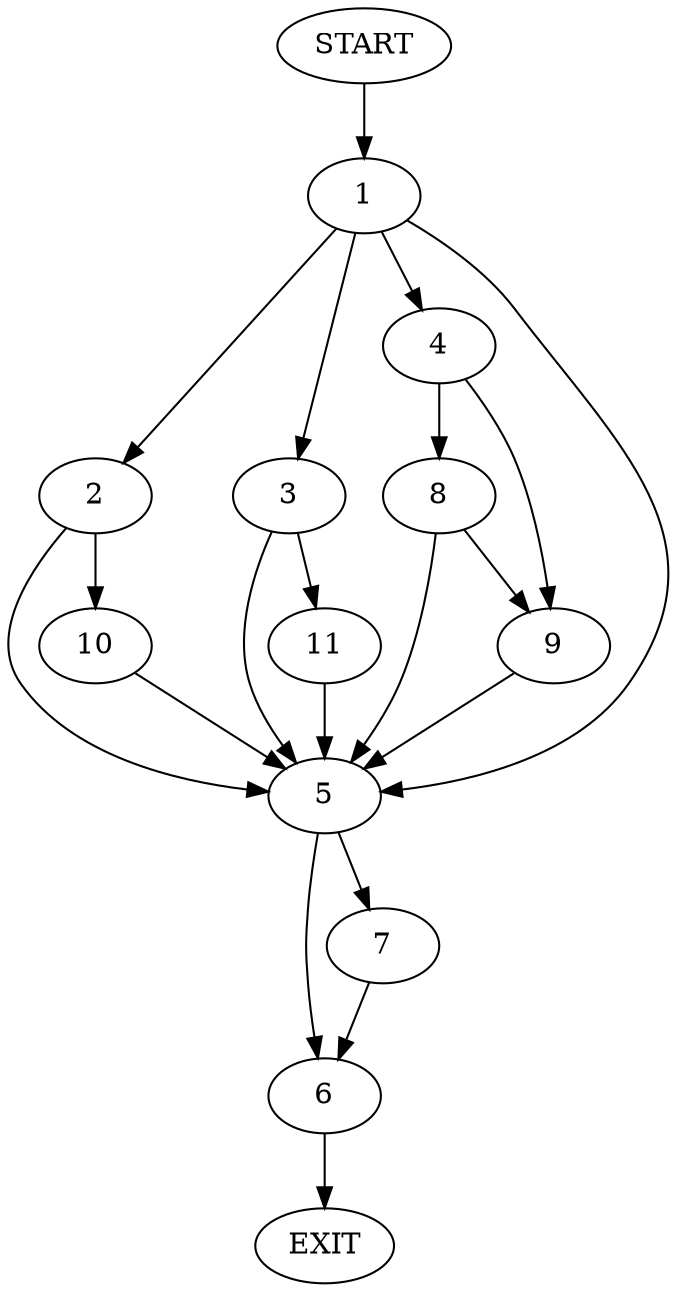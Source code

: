 digraph {
0 [label="START"]
12 [label="EXIT"]
0 -> 1
1 -> 2
1 -> 3
1 -> 4
1 -> 5
5 -> 6
5 -> 7
4 -> 8
4 -> 9
2 -> 10
2 -> 5
3 -> 11
3 -> 5
8 -> 5
8 -> 9
9 -> 5
10 -> 5
11 -> 5
7 -> 6
6 -> 12
}
